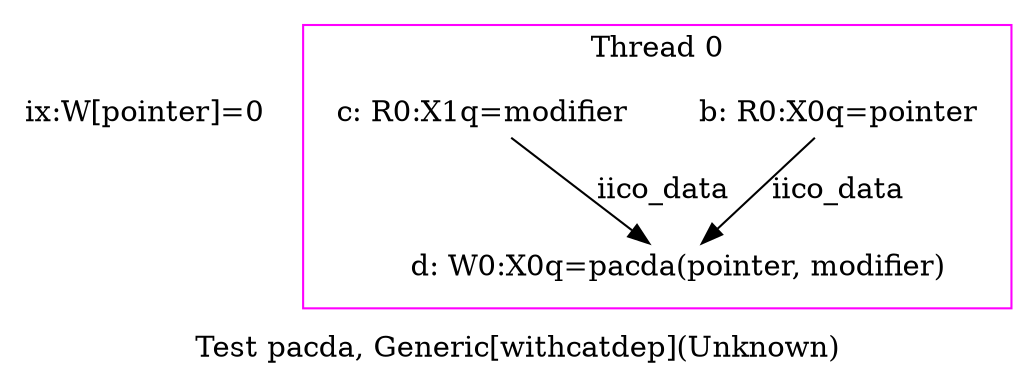 digraph G {


/* legend */
label="Test pacda, Generic[withcatdep](Unknown)";


/* init events */
eiid0 [label="ix:W[pointer]=0", shape="none", fixedsize="false", height="0.194444", width="1.166667"];

/* the unlocked events */
subgraph cluster_proc0 { rank=sink; label = "Thread 0"; color=magenta; shape=box;
eiid1 [label="b: R0:X0q=pointer", shape="none", fixedsize="false", height="0.194444", width="1.555556"];
eiid2 [label="c: R0:X1q=modifier", shape="none", fixedsize="false", height="0.194444", width="1.555556"];
eiid3 [label="d: W0:X0q=pacda(pointer, modifier)", shape="none", fixedsize="false", height="0.194444", width="3.500000"];
}

/* the intra_causality_data edges */

eiid1 -> eiid3 [label="iico_data", color="black", fontcolor="black"];
eiid2 -> eiid3 [label="iico_data", color="black", fontcolor="black"];

/* the intra_causality_control edges */

/* the poi edges */
/* the rfmap edges */


/* The viewed-before edges */
}
